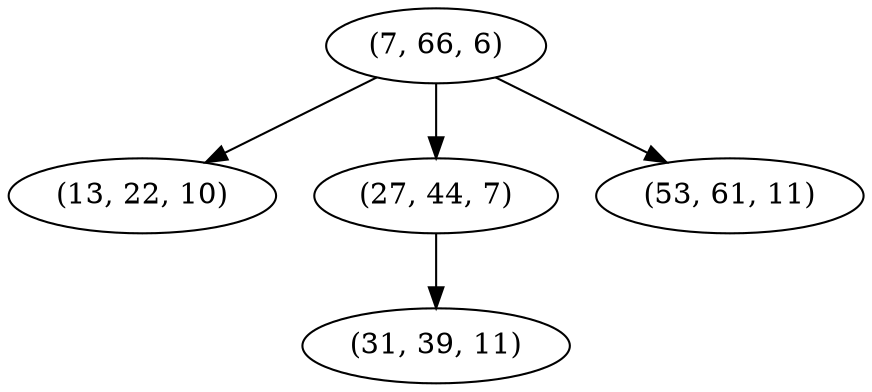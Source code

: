 digraph tree {
    "(7, 66, 6)";
    "(13, 22, 10)";
    "(27, 44, 7)";
    "(31, 39, 11)";
    "(53, 61, 11)";
    "(7, 66, 6)" -> "(13, 22, 10)";
    "(7, 66, 6)" -> "(27, 44, 7)";
    "(7, 66, 6)" -> "(53, 61, 11)";
    "(27, 44, 7)" -> "(31, 39, 11)";
}
